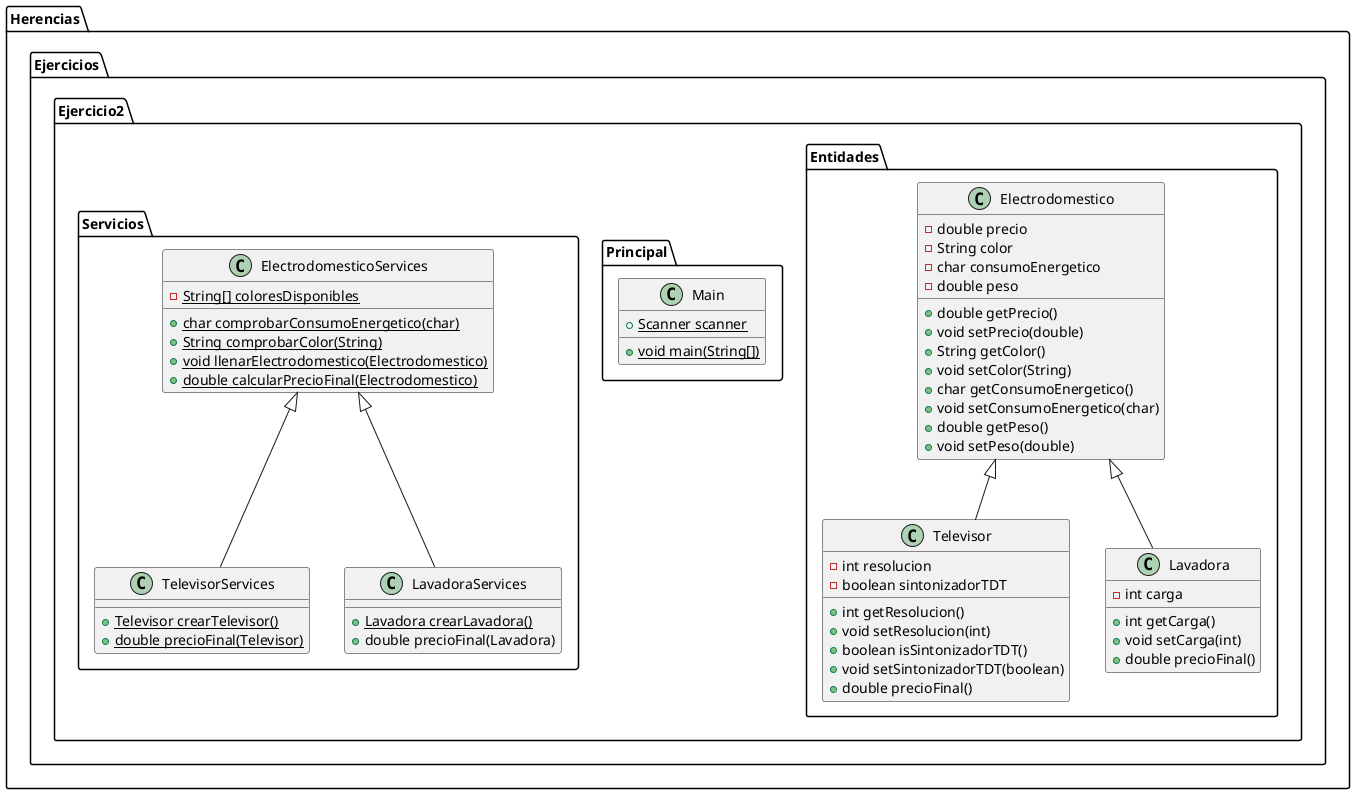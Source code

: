 @startuml
class Herencias.Ejercicios.Ejercicio2.Entidades.Electrodomestico {
- double precio
- String color
- char consumoEnergetico
- double peso
+ double getPrecio()
+ void setPrecio(double)
+ String getColor()
+ void setColor(String)
+ char getConsumoEnergetico()
+ void setConsumoEnergetico(char)
+ double getPeso()
+ void setPeso(double)
}
class Herencias.Ejercicios.Ejercicio2.Principal.Main {
+ {static} Scanner scanner
+ {static} void main(String[])
}
class Herencias.Ejercicios.Ejercicio2.Entidades.Televisor {
- int resolucion
- boolean sintonizadorTDT
+ int getResolucion()
+ void setResolucion(int)
+ boolean isSintonizadorTDT()
+ void setSintonizadorTDT(boolean)
+ double precioFinal()
}
class Herencias.Ejercicios.Ejercicio2.Entidades.Lavadora {
- int carga
+ int getCarga()
+ void setCarga(int)
+ double precioFinal()
}
class Herencias.Ejercicios.Ejercicio2.Servicios.TelevisorServices {
+ {static} Televisor crearTelevisor()
+ {static} double precioFinal(Televisor)
}
class Herencias.Ejercicios.Ejercicio2.Servicios.LavadoraServices {
+ {static} Lavadora crearLavadora()
+ double precioFinal(Lavadora)
}
class Herencias.Ejercicios.Ejercicio2.Servicios.ElectrodomesticoServices {
- {static} String[] coloresDisponibles
+ {static} char comprobarConsumoEnergetico(char)
+ {static} String comprobarColor(String)
+ {static} void llenarElectrodomestico(Electrodomestico)
+ {static} double calcularPrecioFinal(Electrodomestico)
}


Herencias.Ejercicios.Ejercicio2.Entidades.Electrodomestico <|-- Herencias.Ejercicios.Ejercicio2.Entidades.Televisor
Herencias.Ejercicios.Ejercicio2.Entidades.Electrodomestico <|-- Herencias.Ejercicios.Ejercicio2.Entidades.Lavadora
Herencias.Ejercicios.Ejercicio2.Servicios.ElectrodomesticoServices <|-- Herencias.Ejercicios.Ejercicio2.Servicios.TelevisorServices
Herencias.Ejercicios.Ejercicio2.Servicios.ElectrodomesticoServices <|-- Herencias.Ejercicios.Ejercicio2.Servicios.LavadoraServices
@enduml